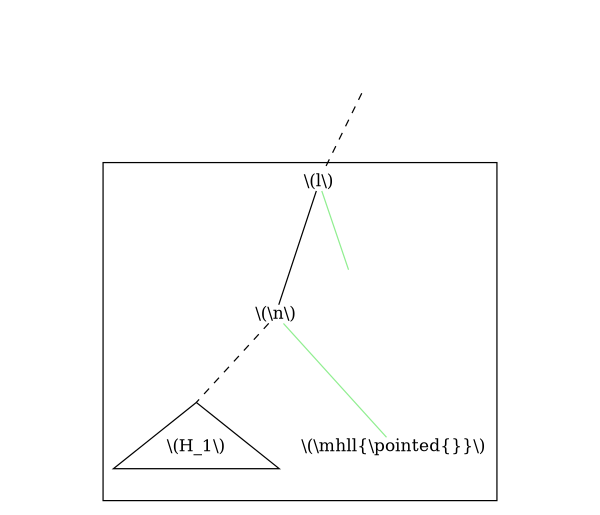 graph {
	size="4,4"
    graph [splines=false]
    node [height=1 width=1]

	r [label="" shape=none]
	rl [label="" shape=none]

	r2 [label="" shape=none]
	r2r [label="" shape=none]

    r -- rl [style=invis]
    r -- 0 [style=invis]

    r2-- r2r [style=invis]
    r2-- 0 [style=dashed]

	subgraph cluster_1 {
        0 [label="\\(l\\)" shape=plain]
        1 [label="\\(\\n\\)" shape=plain]
        3 [label="" shape=none]

        g2 [label="\\(H_1\\)" shape=triangle]

        2 [label="\\(\\mhll{\\pointed{}}\\)" shape=plain]

        0 -- 1
        0 -- 3 [color=lightgreen]

        1 -- g2:n [style=dashed]
        1 -- 2 [color=lightgreen]
	}
}
